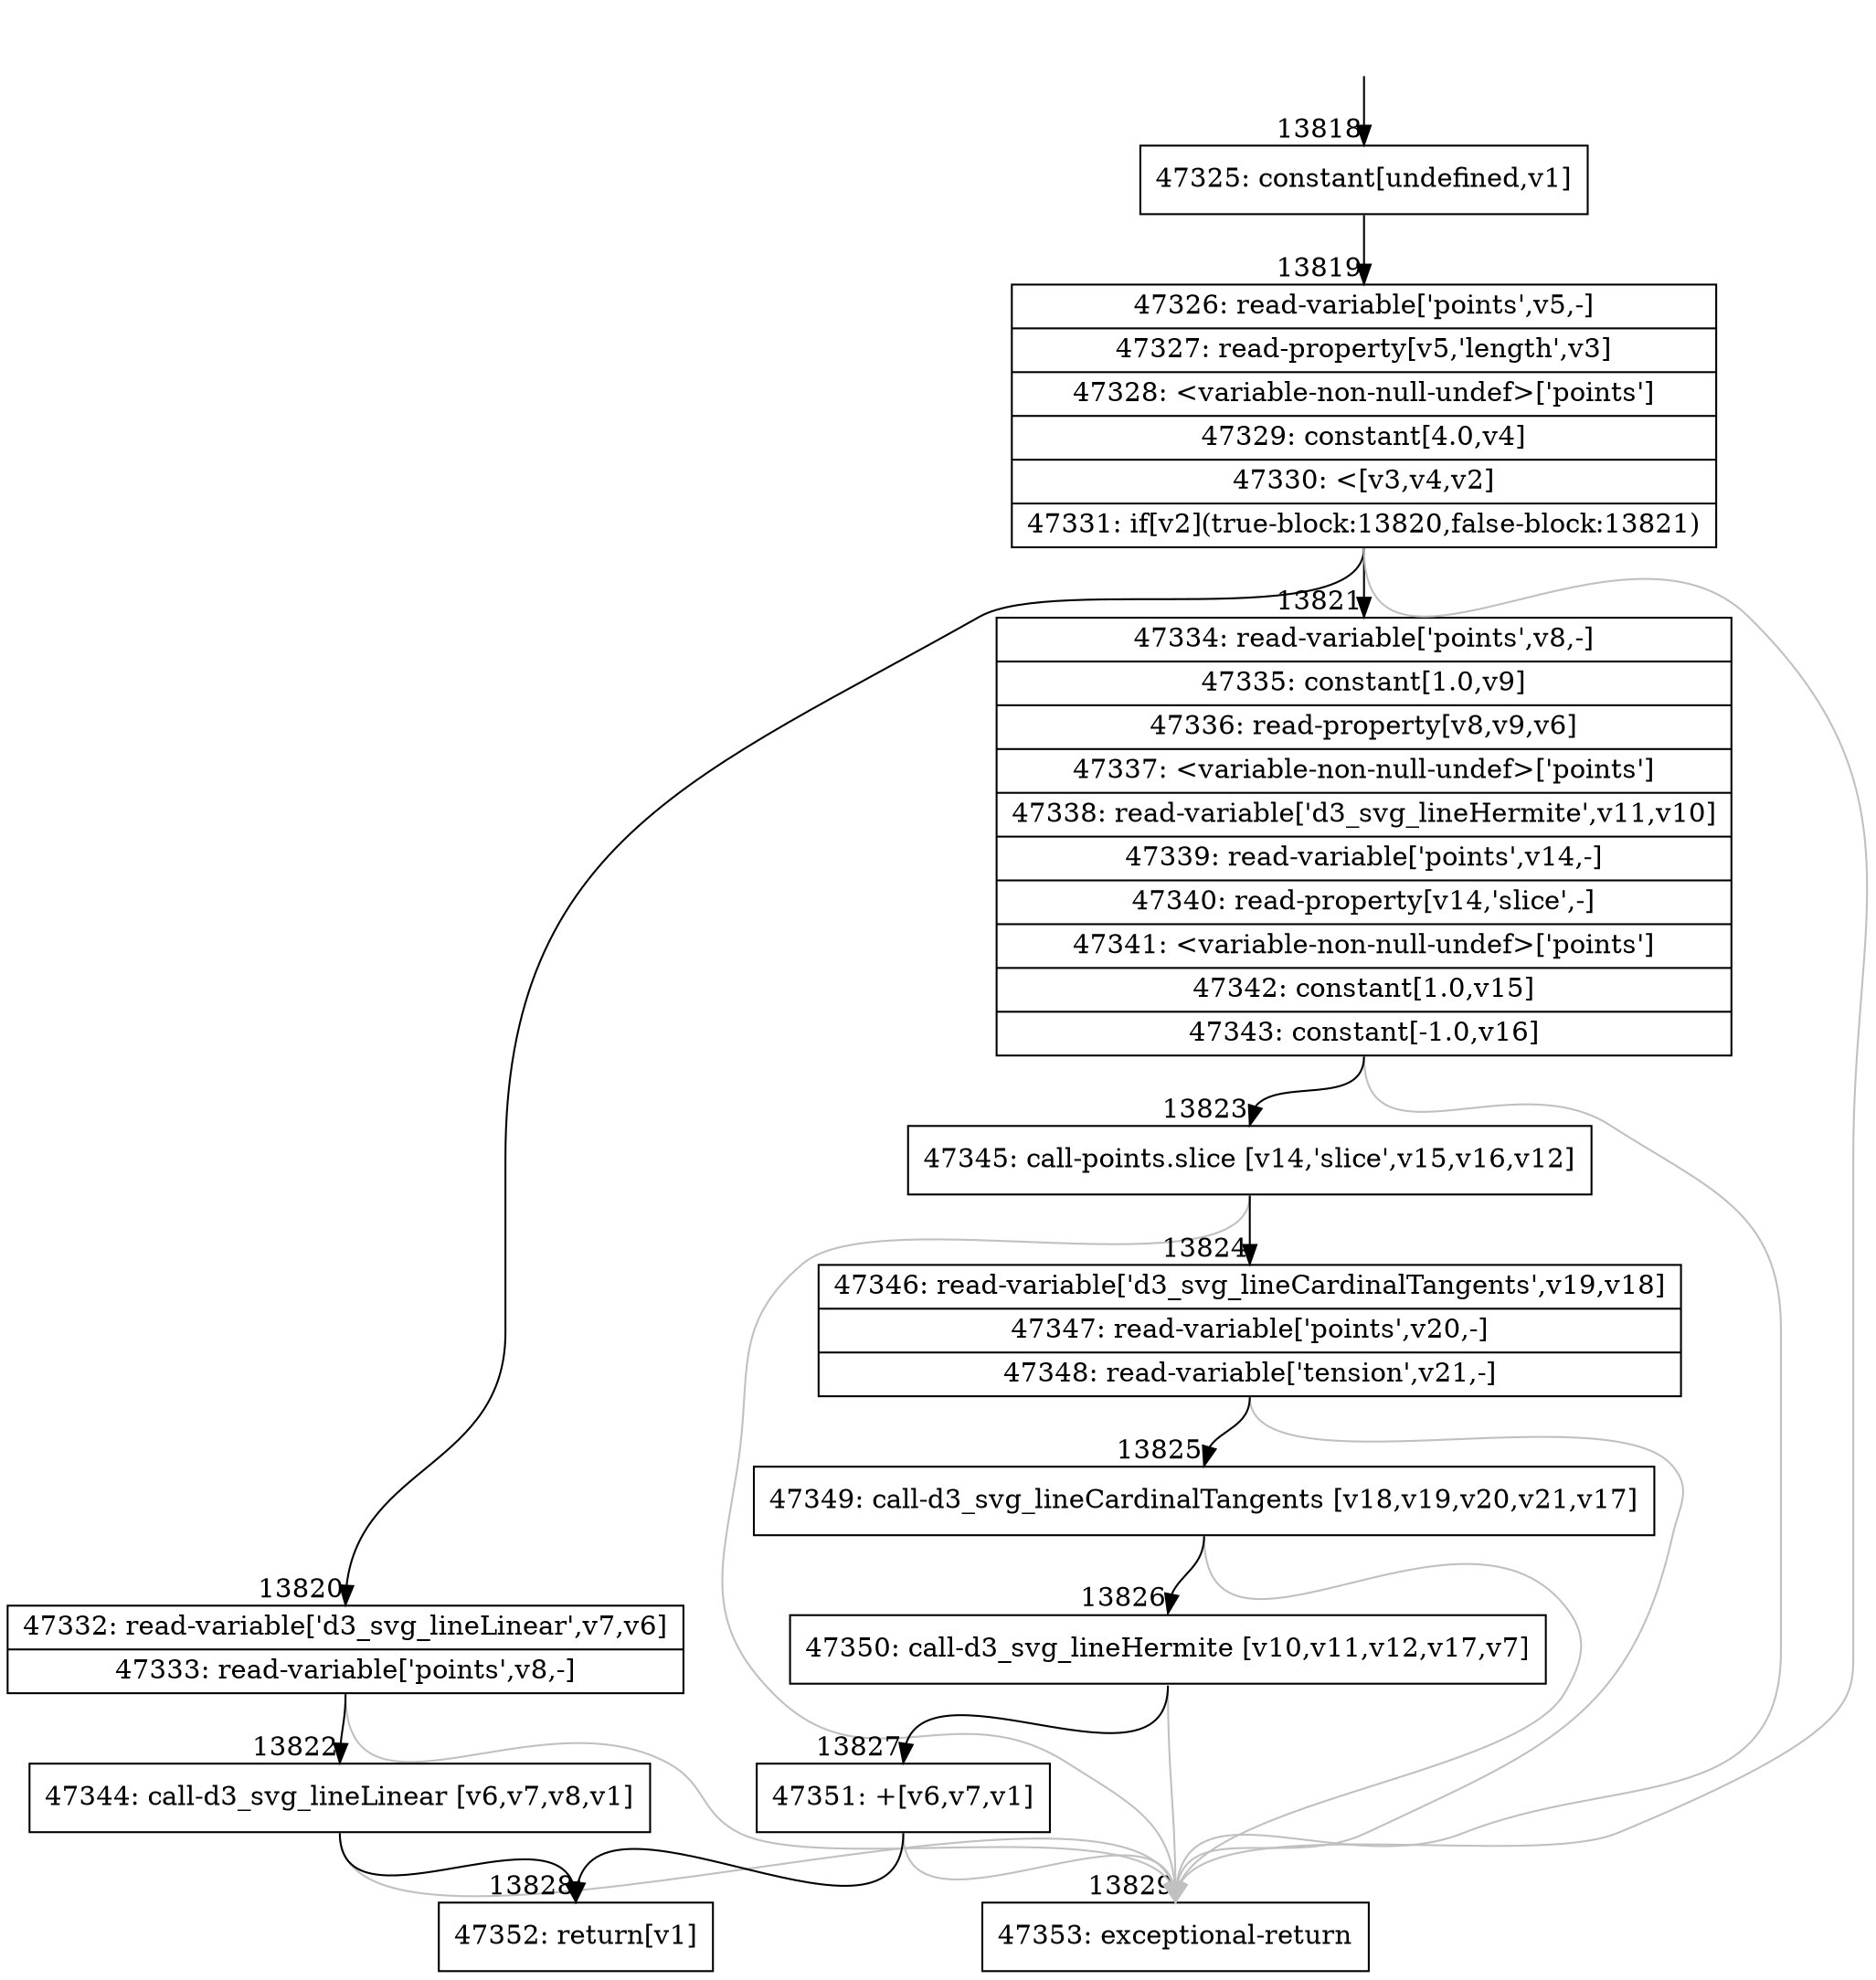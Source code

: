 digraph {
rankdir="TD"
BB_entry1283[shape=none,label=""];
BB_entry1283 -> BB13818 [tailport=s, headport=n, headlabel="    13818"]
BB13818 [shape=record label="{47325: constant[undefined,v1]}" ] 
BB13818 -> BB13819 [tailport=s, headport=n, headlabel="      13819"]
BB13819 [shape=record label="{47326: read-variable['points',v5,-]|47327: read-property[v5,'length',v3]|47328: \<variable-non-null-undef\>['points']|47329: constant[4.0,v4]|47330: \<[v3,v4,v2]|47331: if[v2](true-block:13820,false-block:13821)}" ] 
BB13819 -> BB13820 [tailport=s, headport=n, headlabel="      13820"]
BB13819 -> BB13821 [tailport=s, headport=n, headlabel="      13821"]
BB13819 -> BB13829 [tailport=s, headport=n, color=gray, headlabel="      13829"]
BB13820 [shape=record label="{47332: read-variable['d3_svg_lineLinear',v7,v6]|47333: read-variable['points',v8,-]}" ] 
BB13820 -> BB13822 [tailport=s, headport=n, headlabel="      13822"]
BB13820 -> BB13829 [tailport=s, headport=n, color=gray]
BB13821 [shape=record label="{47334: read-variable['points',v8,-]|47335: constant[1.0,v9]|47336: read-property[v8,v9,v6]|47337: \<variable-non-null-undef\>['points']|47338: read-variable['d3_svg_lineHermite',v11,v10]|47339: read-variable['points',v14,-]|47340: read-property[v14,'slice',-]|47341: \<variable-non-null-undef\>['points']|47342: constant[1.0,v15]|47343: constant[-1.0,v16]}" ] 
BB13821 -> BB13823 [tailport=s, headport=n, headlabel="      13823"]
BB13821 -> BB13829 [tailport=s, headport=n, color=gray]
BB13822 [shape=record label="{47344: call-d3_svg_lineLinear [v6,v7,v8,v1]}" ] 
BB13822 -> BB13828 [tailport=s, headport=n, headlabel="      13828"]
BB13822 -> BB13829 [tailport=s, headport=n, color=gray]
BB13823 [shape=record label="{47345: call-points.slice [v14,'slice',v15,v16,v12]}" ] 
BB13823 -> BB13824 [tailport=s, headport=n, headlabel="      13824"]
BB13823 -> BB13829 [tailport=s, headport=n, color=gray]
BB13824 [shape=record label="{47346: read-variable['d3_svg_lineCardinalTangents',v19,v18]|47347: read-variable['points',v20,-]|47348: read-variable['tension',v21,-]}" ] 
BB13824 -> BB13825 [tailport=s, headport=n, headlabel="      13825"]
BB13824 -> BB13829 [tailport=s, headport=n, color=gray]
BB13825 [shape=record label="{47349: call-d3_svg_lineCardinalTangents [v18,v19,v20,v21,v17]}" ] 
BB13825 -> BB13826 [tailport=s, headport=n, headlabel="      13826"]
BB13825 -> BB13829 [tailport=s, headport=n, color=gray]
BB13826 [shape=record label="{47350: call-d3_svg_lineHermite [v10,v11,v12,v17,v7]}" ] 
BB13826 -> BB13827 [tailport=s, headport=n, headlabel="      13827"]
BB13826 -> BB13829 [tailport=s, headport=n, color=gray]
BB13827 [shape=record label="{47351: +[v6,v7,v1]}" ] 
BB13827 -> BB13828 [tailport=s, headport=n]
BB13827 -> BB13829 [tailport=s, headport=n, color=gray]
BB13828 [shape=record label="{47352: return[v1]}" ] 
BB13829 [shape=record label="{47353: exceptional-return}" ] 
//#$~ 8175
}
